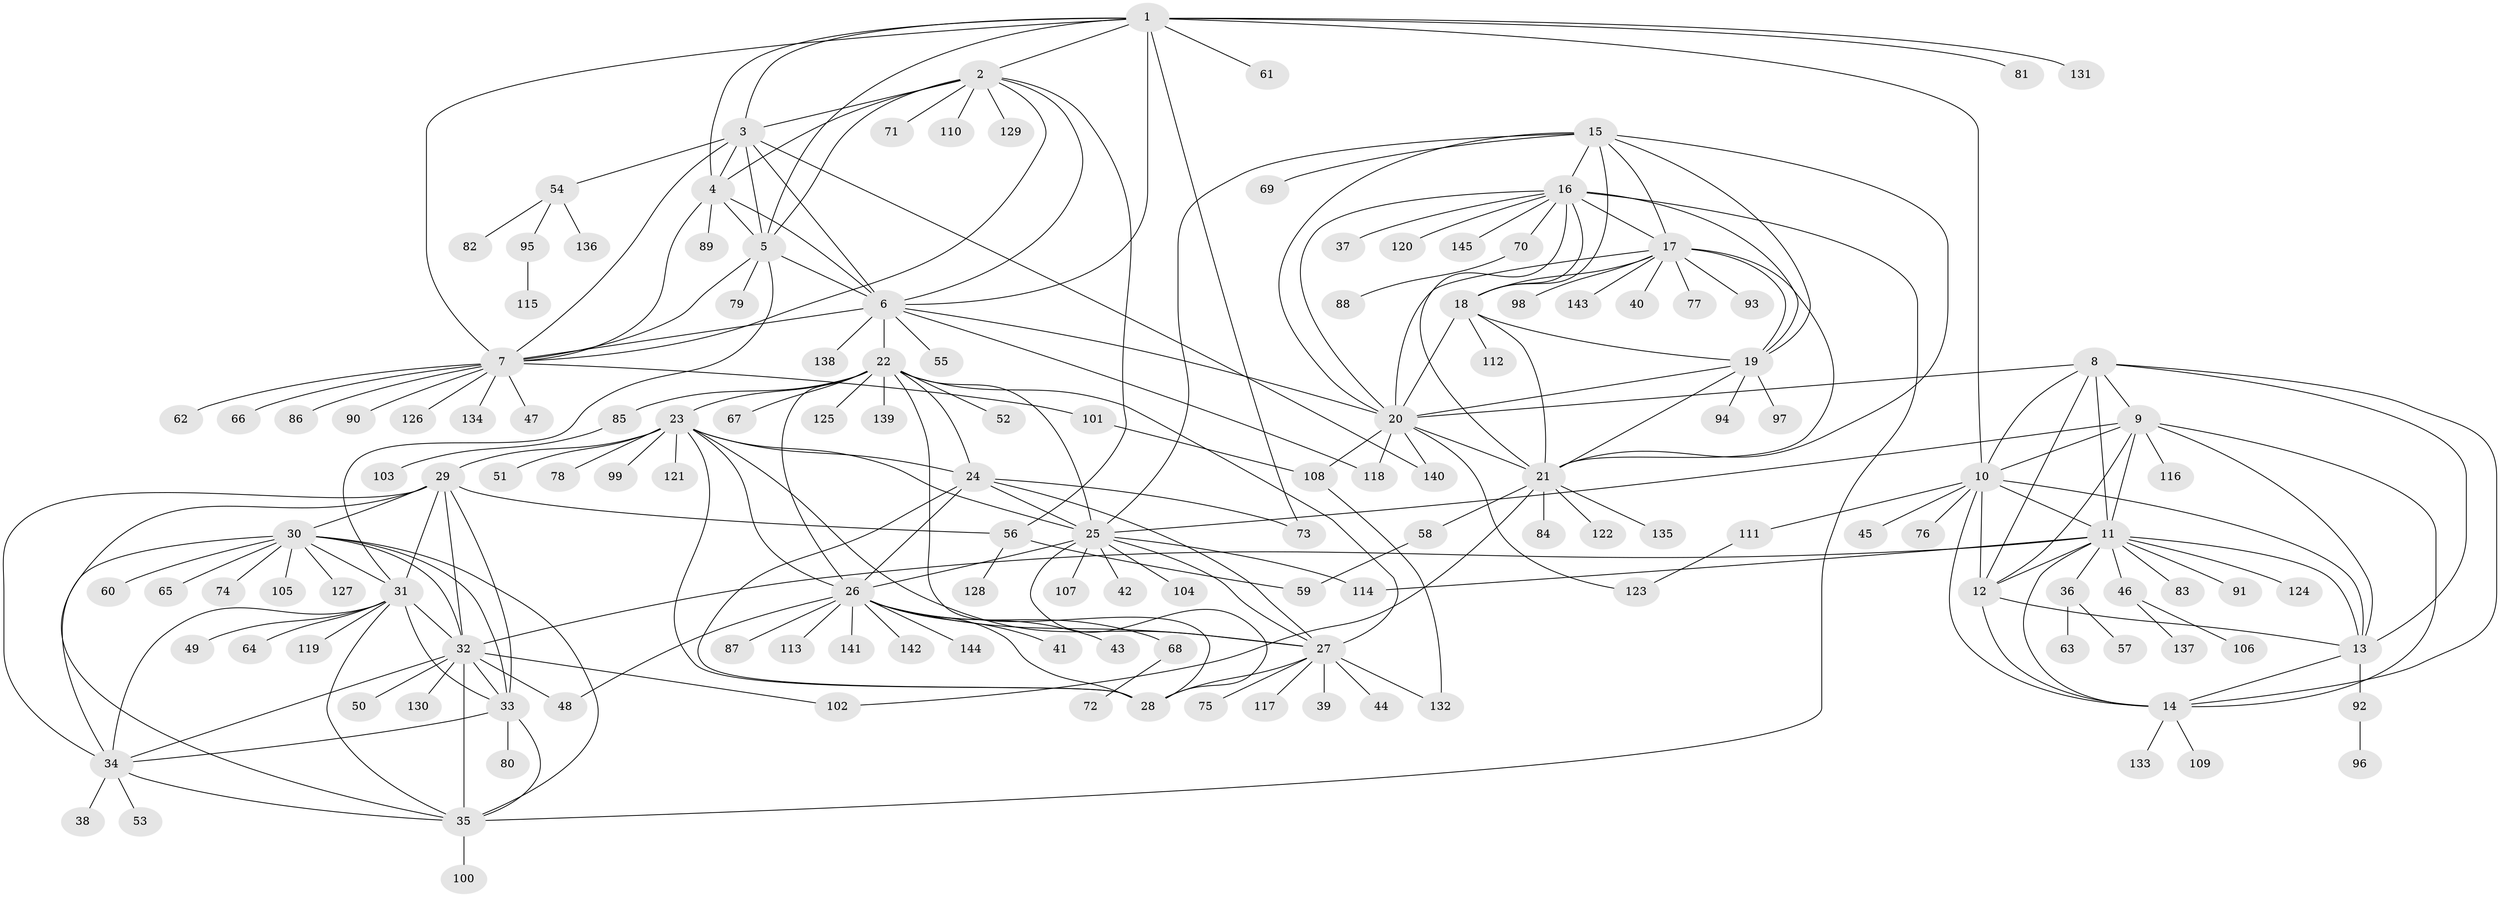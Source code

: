 // Generated by graph-tools (version 1.1) at 2025/37/03/09/25 02:37:33]
// undirected, 145 vertices, 236 edges
graph export_dot {
graph [start="1"]
  node [color=gray90,style=filled];
  1;
  2;
  3;
  4;
  5;
  6;
  7;
  8;
  9;
  10;
  11;
  12;
  13;
  14;
  15;
  16;
  17;
  18;
  19;
  20;
  21;
  22;
  23;
  24;
  25;
  26;
  27;
  28;
  29;
  30;
  31;
  32;
  33;
  34;
  35;
  36;
  37;
  38;
  39;
  40;
  41;
  42;
  43;
  44;
  45;
  46;
  47;
  48;
  49;
  50;
  51;
  52;
  53;
  54;
  55;
  56;
  57;
  58;
  59;
  60;
  61;
  62;
  63;
  64;
  65;
  66;
  67;
  68;
  69;
  70;
  71;
  72;
  73;
  74;
  75;
  76;
  77;
  78;
  79;
  80;
  81;
  82;
  83;
  84;
  85;
  86;
  87;
  88;
  89;
  90;
  91;
  92;
  93;
  94;
  95;
  96;
  97;
  98;
  99;
  100;
  101;
  102;
  103;
  104;
  105;
  106;
  107;
  108;
  109;
  110;
  111;
  112;
  113;
  114;
  115;
  116;
  117;
  118;
  119;
  120;
  121;
  122;
  123;
  124;
  125;
  126;
  127;
  128;
  129;
  130;
  131;
  132;
  133;
  134;
  135;
  136;
  137;
  138;
  139;
  140;
  141;
  142;
  143;
  144;
  145;
  1 -- 2;
  1 -- 3;
  1 -- 4;
  1 -- 5;
  1 -- 6;
  1 -- 7;
  1 -- 10;
  1 -- 61;
  1 -- 73;
  1 -- 81;
  1 -- 131;
  2 -- 3;
  2 -- 4;
  2 -- 5;
  2 -- 6;
  2 -- 7;
  2 -- 56;
  2 -- 71;
  2 -- 110;
  2 -- 129;
  3 -- 4;
  3 -- 5;
  3 -- 6;
  3 -- 7;
  3 -- 54;
  3 -- 140;
  4 -- 5;
  4 -- 6;
  4 -- 7;
  4 -- 89;
  5 -- 6;
  5 -- 7;
  5 -- 31;
  5 -- 79;
  6 -- 7;
  6 -- 20;
  6 -- 22;
  6 -- 55;
  6 -- 118;
  6 -- 138;
  7 -- 47;
  7 -- 62;
  7 -- 66;
  7 -- 86;
  7 -- 90;
  7 -- 101;
  7 -- 126;
  7 -- 134;
  8 -- 9;
  8 -- 10;
  8 -- 11;
  8 -- 12;
  8 -- 13;
  8 -- 14;
  8 -- 20;
  9 -- 10;
  9 -- 11;
  9 -- 12;
  9 -- 13;
  9 -- 14;
  9 -- 25;
  9 -- 116;
  10 -- 11;
  10 -- 12;
  10 -- 13;
  10 -- 14;
  10 -- 45;
  10 -- 76;
  10 -- 111;
  11 -- 12;
  11 -- 13;
  11 -- 14;
  11 -- 32;
  11 -- 36;
  11 -- 46;
  11 -- 83;
  11 -- 91;
  11 -- 114;
  11 -- 124;
  12 -- 13;
  12 -- 14;
  13 -- 14;
  13 -- 92;
  14 -- 109;
  14 -- 133;
  15 -- 16;
  15 -- 17;
  15 -- 18;
  15 -- 19;
  15 -- 20;
  15 -- 21;
  15 -- 25;
  15 -- 69;
  16 -- 17;
  16 -- 18;
  16 -- 19;
  16 -- 20;
  16 -- 21;
  16 -- 35;
  16 -- 37;
  16 -- 70;
  16 -- 120;
  16 -- 145;
  17 -- 18;
  17 -- 19;
  17 -- 20;
  17 -- 21;
  17 -- 40;
  17 -- 77;
  17 -- 93;
  17 -- 98;
  17 -- 143;
  18 -- 19;
  18 -- 20;
  18 -- 21;
  18 -- 112;
  19 -- 20;
  19 -- 21;
  19 -- 94;
  19 -- 97;
  20 -- 21;
  20 -- 108;
  20 -- 118;
  20 -- 123;
  20 -- 140;
  21 -- 58;
  21 -- 84;
  21 -- 102;
  21 -- 122;
  21 -- 135;
  22 -- 23;
  22 -- 24;
  22 -- 25;
  22 -- 26;
  22 -- 27;
  22 -- 28;
  22 -- 52;
  22 -- 67;
  22 -- 85;
  22 -- 125;
  22 -- 139;
  23 -- 24;
  23 -- 25;
  23 -- 26;
  23 -- 27;
  23 -- 28;
  23 -- 29;
  23 -- 51;
  23 -- 78;
  23 -- 99;
  23 -- 121;
  24 -- 25;
  24 -- 26;
  24 -- 27;
  24 -- 28;
  24 -- 73;
  25 -- 26;
  25 -- 27;
  25 -- 28;
  25 -- 42;
  25 -- 104;
  25 -- 107;
  25 -- 114;
  26 -- 27;
  26 -- 28;
  26 -- 41;
  26 -- 43;
  26 -- 48;
  26 -- 68;
  26 -- 87;
  26 -- 113;
  26 -- 141;
  26 -- 142;
  26 -- 144;
  27 -- 28;
  27 -- 39;
  27 -- 44;
  27 -- 75;
  27 -- 117;
  27 -- 132;
  29 -- 30;
  29 -- 31;
  29 -- 32;
  29 -- 33;
  29 -- 34;
  29 -- 35;
  29 -- 56;
  30 -- 31;
  30 -- 32;
  30 -- 33;
  30 -- 34;
  30 -- 35;
  30 -- 60;
  30 -- 65;
  30 -- 74;
  30 -- 105;
  30 -- 127;
  31 -- 32;
  31 -- 33;
  31 -- 34;
  31 -- 35;
  31 -- 49;
  31 -- 64;
  31 -- 119;
  32 -- 33;
  32 -- 34;
  32 -- 35;
  32 -- 48;
  32 -- 50;
  32 -- 102;
  32 -- 130;
  33 -- 34;
  33 -- 35;
  33 -- 80;
  34 -- 35;
  34 -- 38;
  34 -- 53;
  35 -- 100;
  36 -- 57;
  36 -- 63;
  46 -- 106;
  46 -- 137;
  54 -- 82;
  54 -- 95;
  54 -- 136;
  56 -- 59;
  56 -- 128;
  58 -- 59;
  68 -- 72;
  70 -- 88;
  85 -- 103;
  92 -- 96;
  95 -- 115;
  101 -- 108;
  108 -- 132;
  111 -- 123;
}
